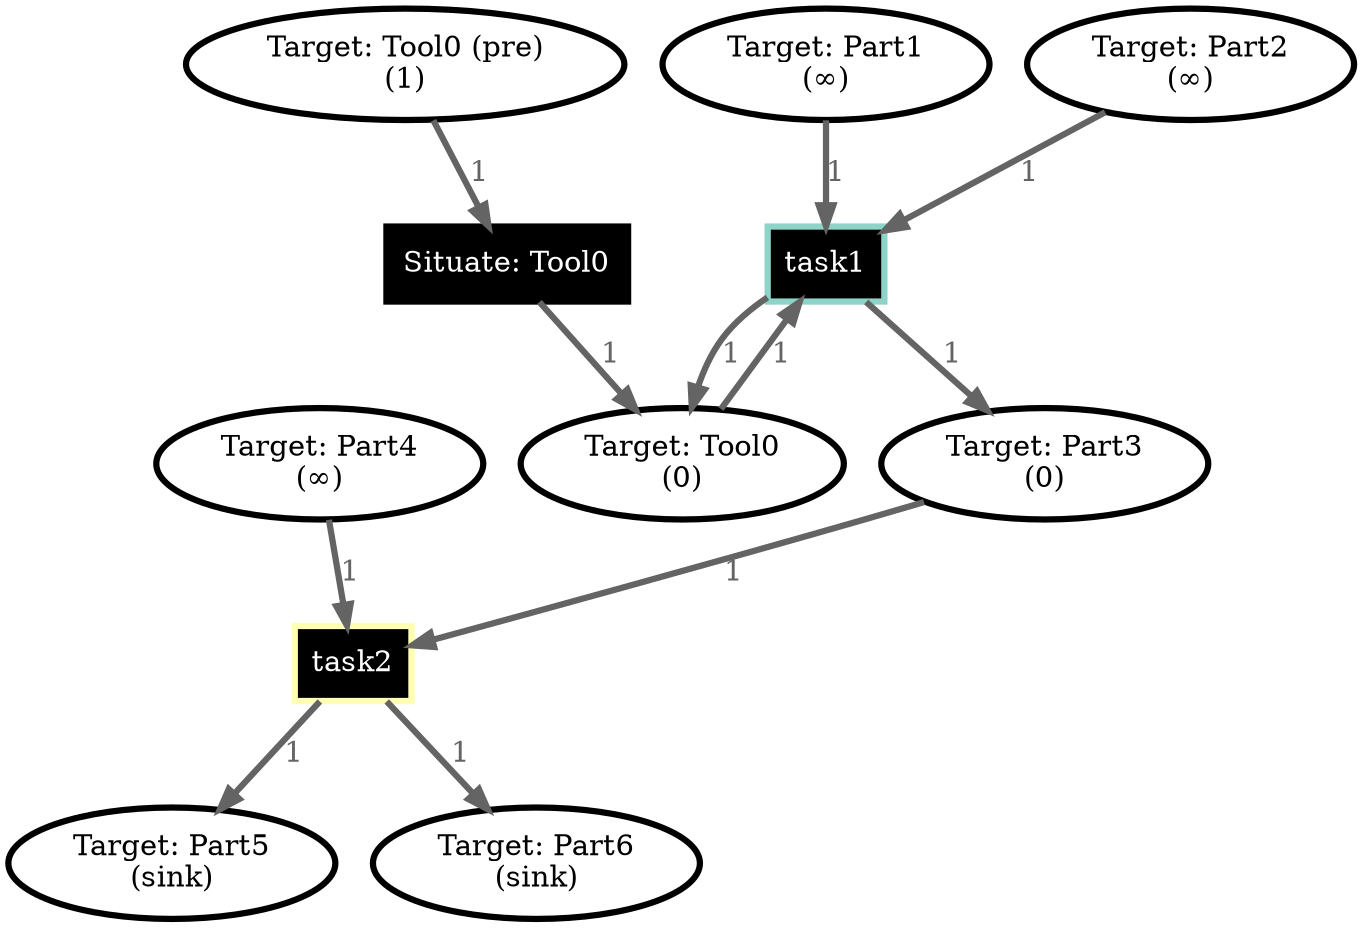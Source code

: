 digraph Job_1 {
bgcolor="transparent"
// Place Target: Part3
	51458442459762781523499098293274758173 [label="Target: Part3\n(0)",tooltip="Target:Part3\nTargetSituated:Part3",style=filled,fillcolor="#FFFFFF",color="#000000",penwidth=3];
// Place Target: Part4
	291858316721107522964210166504376799675 [label="Target: Part4\n(∞)",tooltip="Target:Part4\nTargetSituated:Part4",style=filled,fillcolor="#FFFFFF",color="#000000",penwidth=3];
// Place Target: Part5
	321324079621855493870637528222233443919 [label="Target: Part5\n(sink)",tooltip="Target:Part5\nTargetSituated:Part5",style=filled,fillcolor="#FFFFFF",color="#000000",penwidth=3];
// Place Target: Part1
	206566233708689047294751286284038067272 [label="Target: Part1\n(∞)",tooltip="Target:Part1\nTargetSituated:Part1",style=filled,fillcolor="#FFFFFF",color="#000000",penwidth=3];
// Place Target: Tool0 (pre)
	114896067931484102137083225494674447644 [label="Target: Tool0 (pre)\n(1)",tooltip="Target:Tool0\nTargetUnplaced:Tool0",style=filled,fillcolor="#FFFFFF",color="#000000",penwidth=3];
// Place Target: Part2
	144997823394495210451223452539949641752 [label="Target: Part2\n(∞)",tooltip="Target:Part2\nTargetSituated:Part2",style=filled,fillcolor="#FFFFFF",color="#000000",penwidth=3];
// Place Target: Part6
	176503851995585389558154199426002221230 [label="Target: Part6\n(sink)",tooltip="Target:Part6\nTargetSituated:Part6",style=filled,fillcolor="#FFFFFF",color="#000000",penwidth=3];
// Place Target: Tool0
	312803515184105042338609438611473133540 [label="Target: Tool0\n(0)",tooltip="Target:Tool0\nTargetSituated:Tool0",style=filled,fillcolor="#FFFFFF",color="#000000",penwidth=3];
// Transition Situate: Tool0
	269295504741548991069626650007202406912 [label="Situate: Tool0",tooltip="Target:Tool0\nTargetSituated:Tool0\nAgentAgnostic",shape=box,style=filled,fillcolor="#000000",fontcolor="#FFFFFF",color="#000000",penwidth=3];
// Transition task1
	227300663176116271873107439035244261677 [label="task1",tooltip="Task:task1",shape=box,style=filled,fillcolor="#000000",fontcolor="#FFFFFF",color="#8DD3C7",penwidth=3];
// Transition task2
	18645727782993144547385201669311364164 [label="task2",tooltip="Task:task2",shape=box,style=filled,fillcolor="#000000",fontcolor="#FFFFFF",color="#FFFFB3",penwidth=3];
	114896067931484102137083225494674447644 -> 269295504741548991069626650007202406912 [label="1",color="#646464",fontcolor="#646464",penwidth=3];
	269295504741548991069626650007202406912 -> 312803515184105042338609438611473133540 [label="1",color="#646464",fontcolor="#646464",penwidth=3];
	144997823394495210451223452539949641752 -> 227300663176116271873107439035244261677 [label="1",color="#646464",fontcolor="#646464",penwidth=3];
	312803515184105042338609438611473133540 -> 227300663176116271873107439035244261677 [label="1",color="#646464",fontcolor="#646464",penwidth=3];
	206566233708689047294751286284038067272 -> 227300663176116271873107439035244261677 [label="1",color="#646464",fontcolor="#646464",penwidth=3];
	227300663176116271873107439035244261677 -> 312803515184105042338609438611473133540 [label="1",color="#646464",fontcolor="#646464",penwidth=3];
	227300663176116271873107439035244261677 -> 51458442459762781523499098293274758173 [label="1",color="#646464",fontcolor="#646464",penwidth=3];
	291858316721107522964210166504376799675 -> 18645727782993144547385201669311364164 [label="1",color="#646464",fontcolor="#646464",penwidth=3];
	51458442459762781523499098293274758173 -> 18645727782993144547385201669311364164 [label="1",color="#646464",fontcolor="#646464",penwidth=3];
	18645727782993144547385201669311364164 -> 176503851995585389558154199426002221230 [label="1",color="#646464",fontcolor="#646464",penwidth=3];
	18645727782993144547385201669311364164 -> 321324079621855493870637528222233443919 [label="1",color="#646464",fontcolor="#646464",penwidth=3];
overlap=false
}